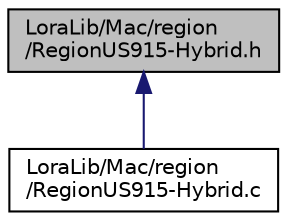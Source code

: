 digraph "LoraLib/Mac/region/RegionUS915-Hybrid.h"
{
  edge [fontname="Helvetica",fontsize="10",labelfontname="Helvetica",labelfontsize="10"];
  node [fontname="Helvetica",fontsize="10",shape=record];
  Node26 [label="LoraLib/Mac/region\l/RegionUS915-Hybrid.h",height=0.2,width=0.4,color="black", fillcolor="grey75", style="filled", fontcolor="black"];
  Node26 -> Node27 [dir="back",color="midnightblue",fontsize="10",style="solid",fontname="Helvetica"];
  Node27 [label="LoraLib/Mac/region\l/RegionUS915-Hybrid.c",height=0.2,width=0.4,color="black", fillcolor="white", style="filled",URL="$_region_u_s915-_hybrid_8c.html",tooltip="Region implementation for US915 Hybrid "];
}
